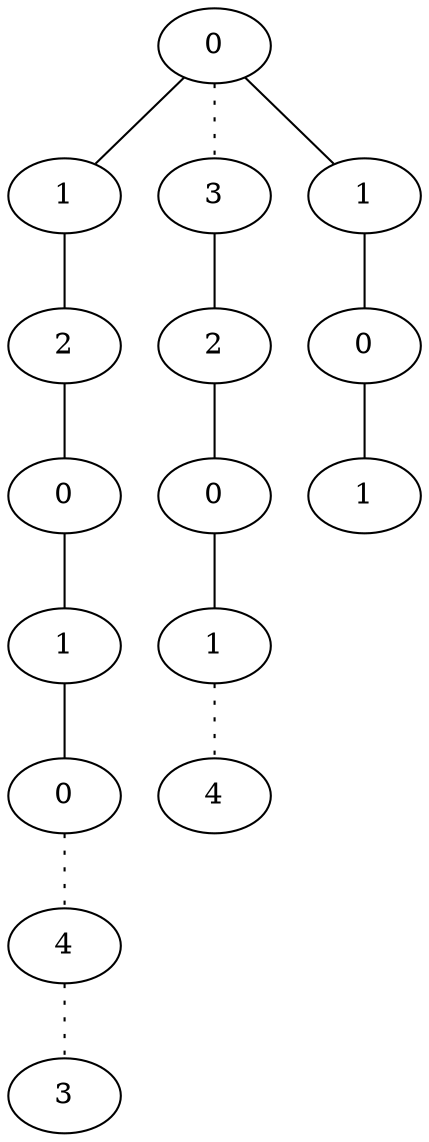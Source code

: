 graph {
a0[label=0];
a1[label=1];
a2[label=2];
a3[label=0];
a4[label=1];
a5[label=0];
a6[label=4];
a7[label=3];
a8[label=3];
a9[label=2];
a10[label=0];
a11[label=1];
a12[label=4];
a13[label=1];
a14[label=0];
a15[label=1];
a0 -- a1;
a0 -- a8 [style=dotted];
a0 -- a13;
a1 -- a2;
a2 -- a3;
a3 -- a4;
a4 -- a5;
a5 -- a6 [style=dotted];
a6 -- a7 [style=dotted];
a8 -- a9;
a9 -- a10;
a10 -- a11;
a11 -- a12 [style=dotted];
a13 -- a14;
a14 -- a15;
}
